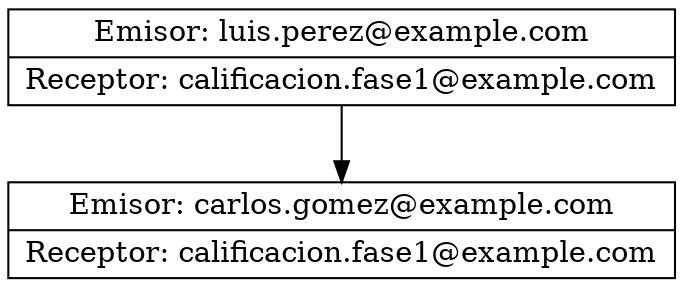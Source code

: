 digraph G {
node [shape=record];
rankdir=TB;
node0 [label="{Emisor: luis.perez@example.com | Receptor: calificacion.fase1@example.com}"];
node1 [label="{Emisor: carlos.gomez@example.com | Receptor: calificacion.fase1@example.com}"];
node0 -> node1;
}

